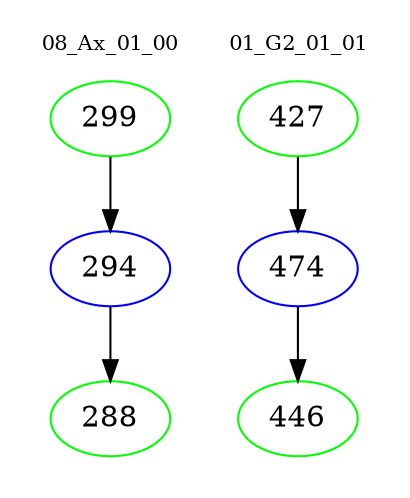 digraph{
subgraph cluster_0 {
color = white
label = "08_Ax_01_00";
fontsize=10;
T0_299 [label="299", color="green"]
T0_299 -> T0_294 [color="black"]
T0_294 [label="294", color="blue"]
T0_294 -> T0_288 [color="black"]
T0_288 [label="288", color="green"]
}
subgraph cluster_1 {
color = white
label = "01_G2_01_01";
fontsize=10;
T1_427 [label="427", color="green"]
T1_427 -> T1_474 [color="black"]
T1_474 [label="474", color="blue"]
T1_474 -> T1_446 [color="black"]
T1_446 [label="446", color="green"]
}
}
